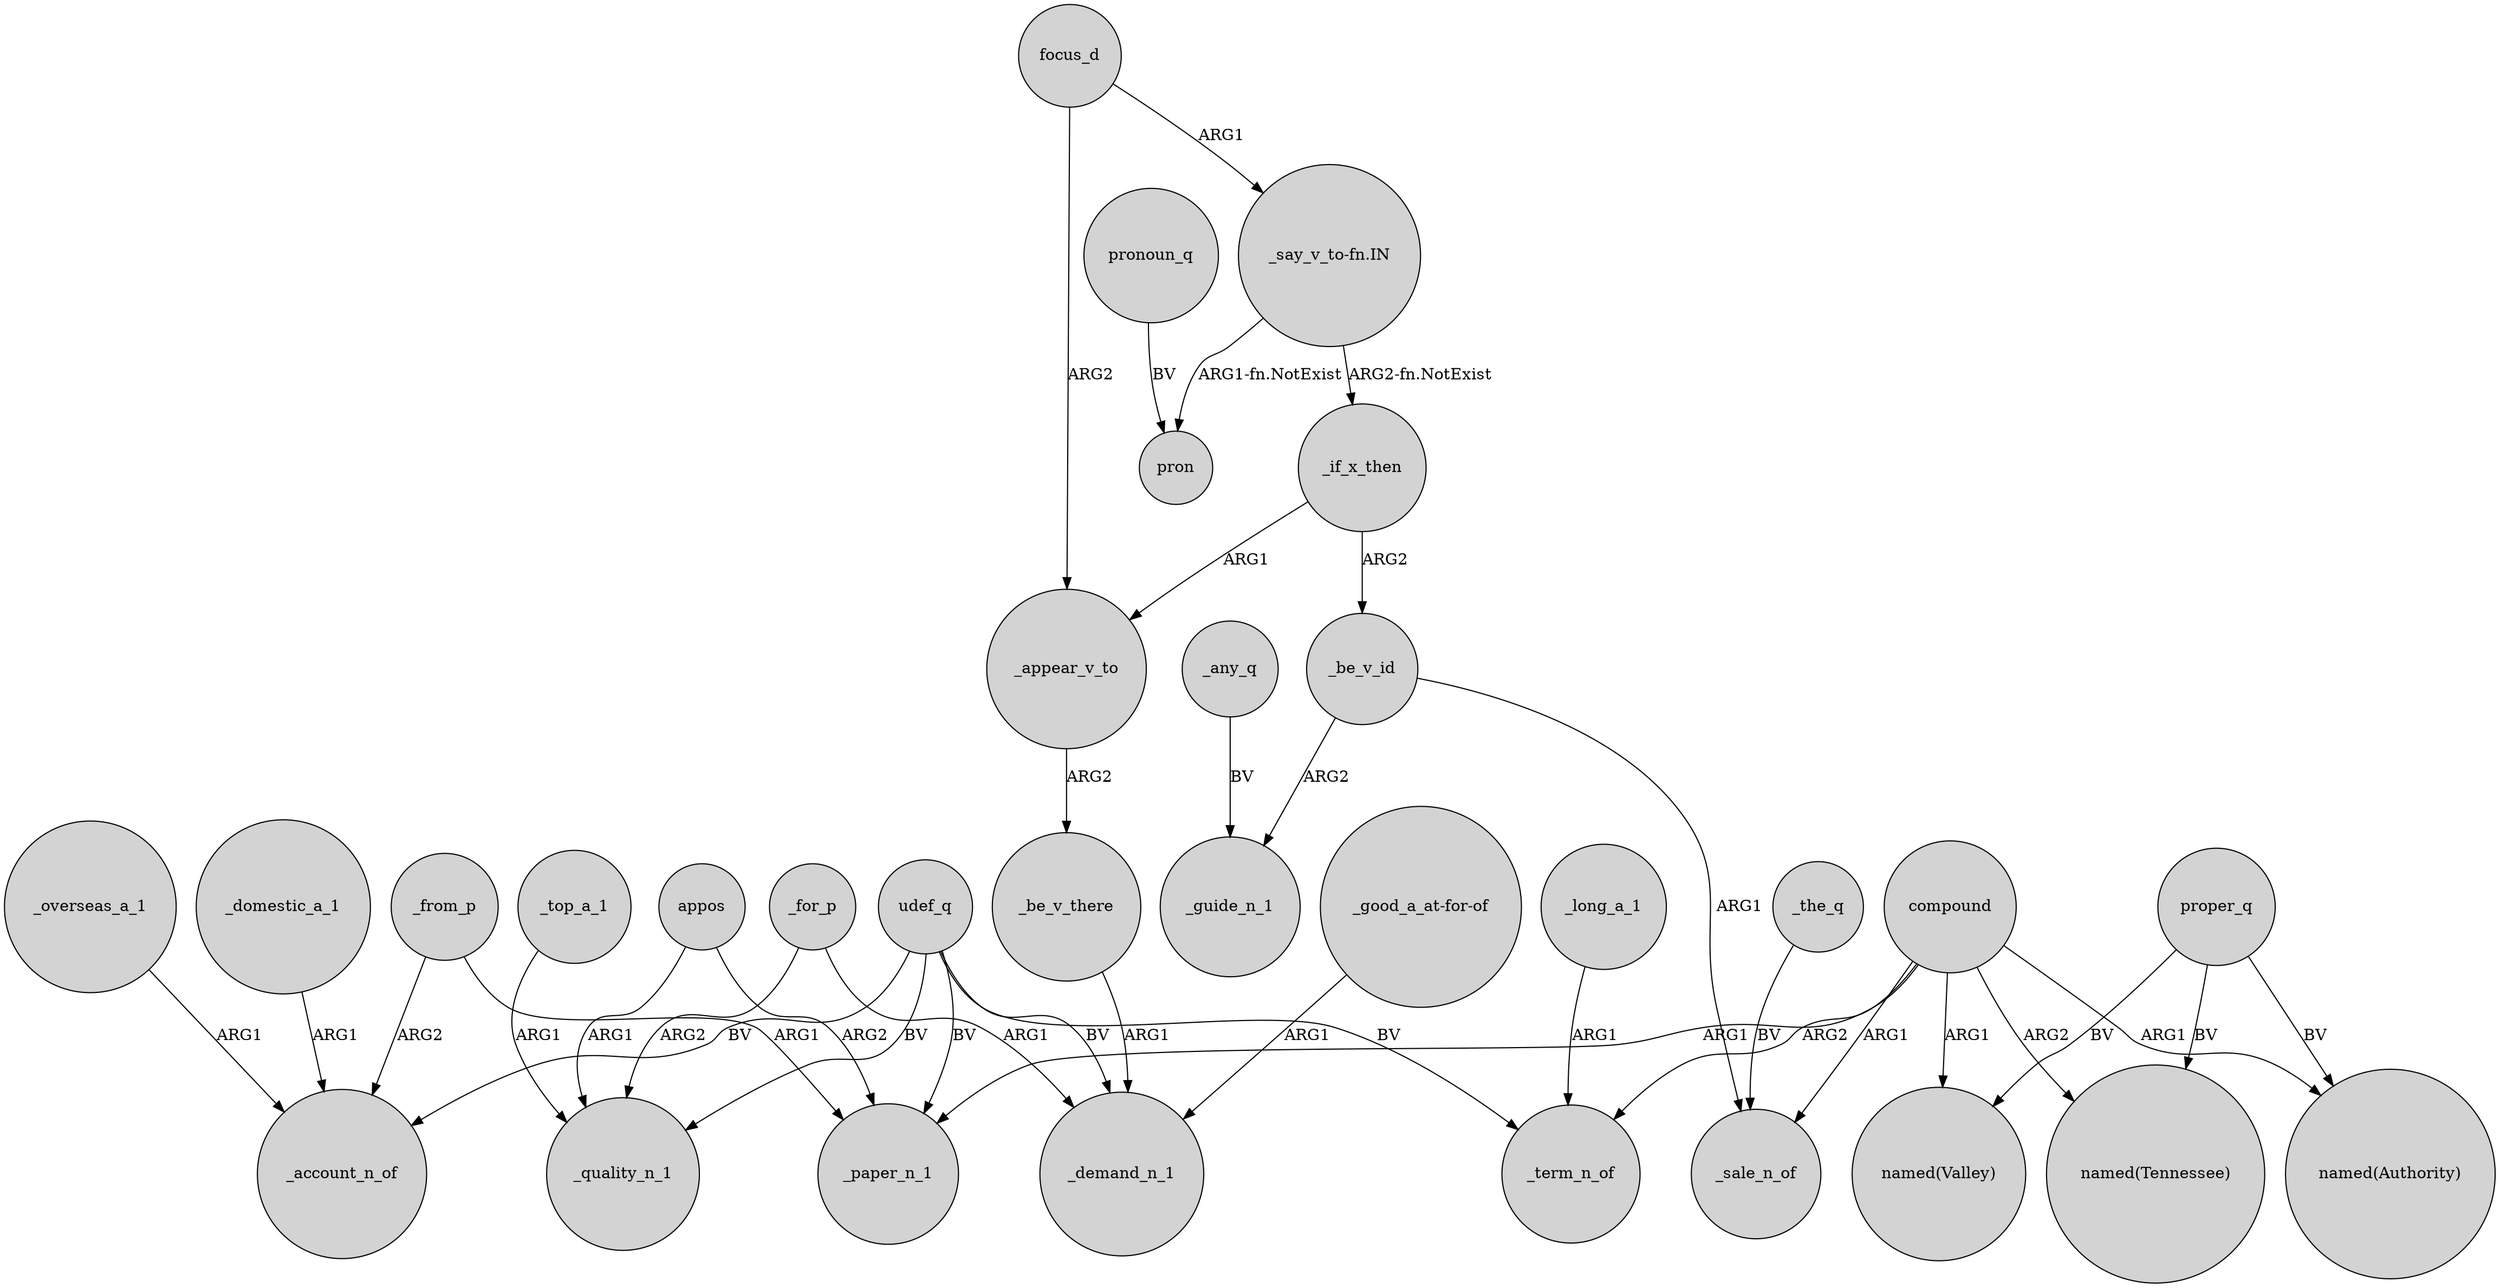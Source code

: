 digraph {
	node [shape=circle style=filled]
	udef_q -> _quality_n_1 [label=BV]
	_from_p -> _paper_n_1 [label=ARG1]
	compound -> _term_n_of [label=ARG2]
	_appear_v_to -> _be_v_there [label=ARG2]
	appos -> _quality_n_1 [label=ARG1]
	_any_q -> _guide_n_1 [label=BV]
	compound -> _paper_n_1 [label=ARG1]
	"_say_v_to-fn.IN" -> pron [label="ARG1-fn.NotExist"]
	_be_v_there -> _demand_n_1 [label=ARG1]
	_for_p -> _quality_n_1 [label=ARG2]
	proper_q -> "named(Authority)" [label=BV]
	_overseas_a_1 -> _account_n_of [label=ARG1]
	focus_d -> _appear_v_to [label=ARG2]
	focus_d -> "_say_v_to-fn.IN" [label=ARG1]
	_if_x_then -> _be_v_id [label=ARG2]
	proper_q -> "named(Valley)" [label=BV]
	pronoun_q -> pron [label=BV]
	_be_v_id -> _guide_n_1 [label=ARG2]
	_the_q -> _sale_n_of [label=BV]
	_top_a_1 -> _quality_n_1 [label=ARG1]
	"_good_a_at-for-of" -> _demand_n_1 [label=ARG1]
	_for_p -> _demand_n_1 [label=ARG1]
	udef_q -> _demand_n_1 [label=BV]
	_domestic_a_1 -> _account_n_of [label=ARG1]
	compound -> "named(Valley)" [label=ARG1]
	udef_q -> _term_n_of [label=BV]
	udef_q -> _account_n_of [label=BV]
	appos -> _paper_n_1 [label=ARG2]
	udef_q -> _paper_n_1 [label=BV]
	_if_x_then -> _appear_v_to [label=ARG1]
	proper_q -> "named(Tennessee)" [label=BV]
	"_say_v_to-fn.IN" -> _if_x_then [label="ARG2-fn.NotExist"]
	_be_v_id -> _sale_n_of [label=ARG1]
	compound -> "named(Tennessee)" [label=ARG2]
	_from_p -> _account_n_of [label=ARG2]
	compound -> _sale_n_of [label=ARG1]
	_long_a_1 -> _term_n_of [label=ARG1]
	compound -> "named(Authority)" [label=ARG1]
}
